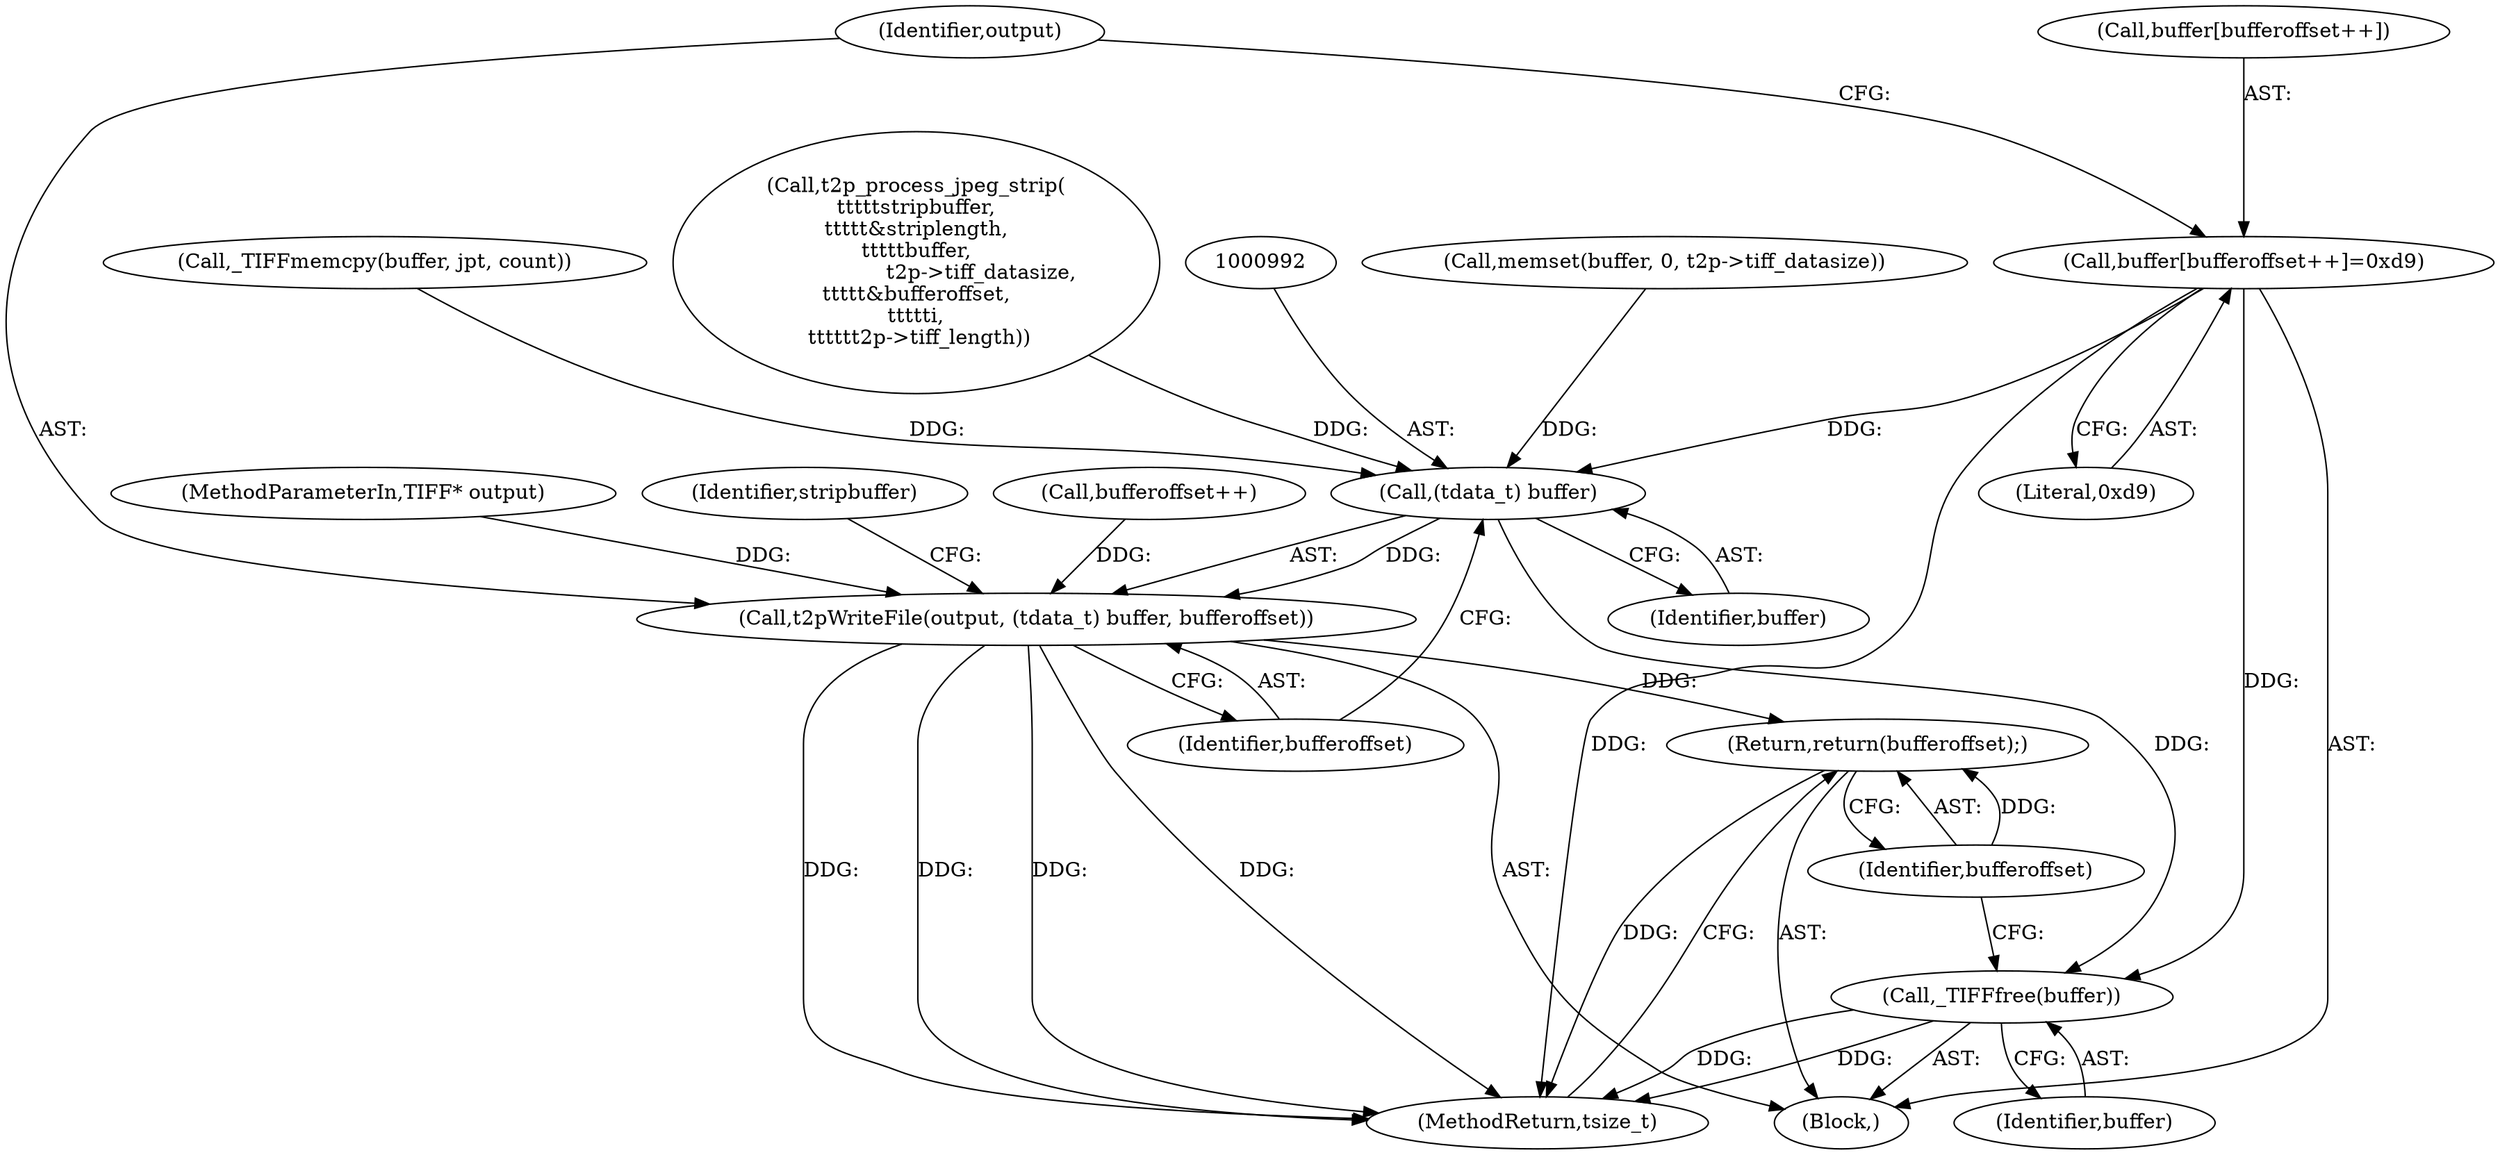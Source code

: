 digraph "0_libtiff_83a4b92815ea04969d494416eaae3d4c6b338e4a#diff-c8b4b355f9b5c06d585b23138e1c185f_4@pointer" {
"1000983" [label="(Call,buffer[bufferoffset++]=0xd9)"];
"1000991" [label="(Call,(tdata_t) buffer)"];
"1000989" [label="(Call,t2pWriteFile(output, (tdata_t) buffer, bufferoffset))"];
"1000999" [label="(Return,return(bufferoffset);)"];
"1000997" [label="(Call,_TIFFfree(buffer))"];
"1000837" [label="(Call,memset(buffer, 0, t2p->tiff_datasize))"];
"1000859" [label="(Call,_TIFFmemcpy(buffer, jpt, count))"];
"1000106" [label="(MethodParameterIn,TIFF* output)"];
"1000989" [label="(Call,t2pWriteFile(output, (tdata_t) buffer, bufferoffset))"];
"1000946" [label="(Call,t2p_process_jpeg_strip(\n \t\t\t\t\tstripbuffer, \n \t\t\t\t\t&striplength, \n\t\t\t\t\tbuffer,\n                    t2p->tiff_datasize,\n \t\t\t\t\t&bufferoffset, \n \t\t\t\t\ti, \n \t\t\t\t\tt2p->tiff_length))"];
"1000996" [label="(Identifier,stripbuffer)"];
"1000999" [label="(Return,return(bufferoffset);)"];
"1000983" [label="(Call,buffer[bufferoffset++]=0xd9)"];
"1000994" [label="(Identifier,bufferoffset)"];
"1000802" [label="(Block,)"];
"1000991" [label="(Call,(tdata_t) buffer)"];
"1000997" [label="(Call,_TIFFfree(buffer))"];
"1001000" [label="(Identifier,bufferoffset)"];
"1000998" [label="(Identifier,buffer)"];
"1000990" [label="(Identifier,output)"];
"1000988" [label="(Literal,0xd9)"];
"1000986" [label="(Call,bufferoffset++)"];
"1001945" [label="(MethodReturn,tsize_t)"];
"1000993" [label="(Identifier,buffer)"];
"1000984" [label="(Call,buffer[bufferoffset++])"];
"1000983" -> "1000802"  [label="AST: "];
"1000983" -> "1000988"  [label="CFG: "];
"1000984" -> "1000983"  [label="AST: "];
"1000988" -> "1000983"  [label="AST: "];
"1000990" -> "1000983"  [label="CFG: "];
"1000983" -> "1001945"  [label="DDG: "];
"1000983" -> "1000991"  [label="DDG: "];
"1000983" -> "1000997"  [label="DDG: "];
"1000991" -> "1000989"  [label="AST: "];
"1000991" -> "1000993"  [label="CFG: "];
"1000992" -> "1000991"  [label="AST: "];
"1000993" -> "1000991"  [label="AST: "];
"1000994" -> "1000991"  [label="CFG: "];
"1000991" -> "1000989"  [label="DDG: "];
"1000946" -> "1000991"  [label="DDG: "];
"1000859" -> "1000991"  [label="DDG: "];
"1000837" -> "1000991"  [label="DDG: "];
"1000991" -> "1000997"  [label="DDG: "];
"1000989" -> "1000802"  [label="AST: "];
"1000989" -> "1000994"  [label="CFG: "];
"1000990" -> "1000989"  [label="AST: "];
"1000994" -> "1000989"  [label="AST: "];
"1000996" -> "1000989"  [label="CFG: "];
"1000989" -> "1001945"  [label="DDG: "];
"1000989" -> "1001945"  [label="DDG: "];
"1000989" -> "1001945"  [label="DDG: "];
"1000989" -> "1001945"  [label="DDG: "];
"1000106" -> "1000989"  [label="DDG: "];
"1000986" -> "1000989"  [label="DDG: "];
"1000989" -> "1000999"  [label="DDG: "];
"1000999" -> "1000802"  [label="AST: "];
"1000999" -> "1001000"  [label="CFG: "];
"1001000" -> "1000999"  [label="AST: "];
"1001945" -> "1000999"  [label="CFG: "];
"1000999" -> "1001945"  [label="DDG: "];
"1001000" -> "1000999"  [label="DDG: "];
"1000997" -> "1000802"  [label="AST: "];
"1000997" -> "1000998"  [label="CFG: "];
"1000998" -> "1000997"  [label="AST: "];
"1001000" -> "1000997"  [label="CFG: "];
"1000997" -> "1001945"  [label="DDG: "];
"1000997" -> "1001945"  [label="DDG: "];
}
